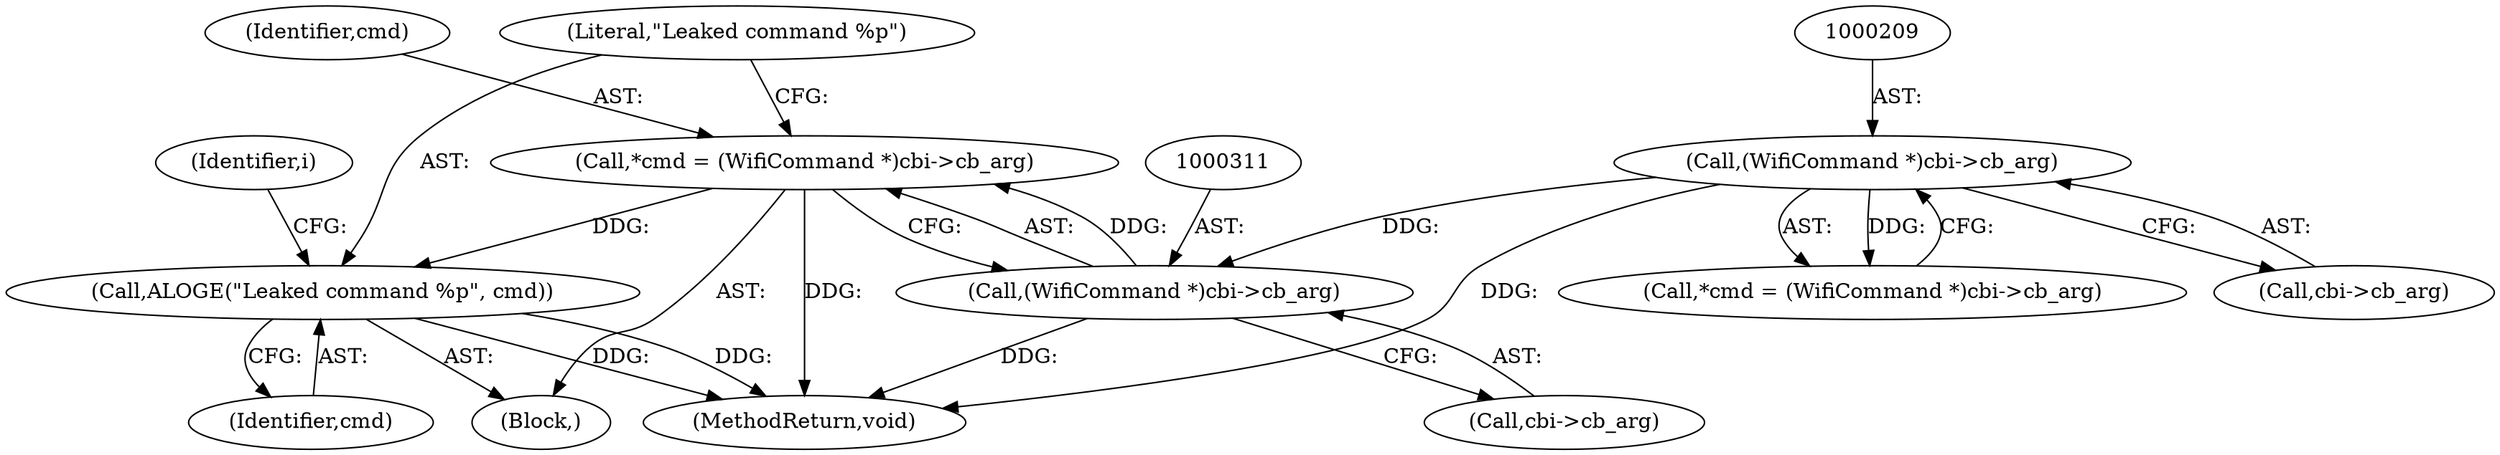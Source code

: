 digraph "0_Android_2c5a4fac8bc8198f6a2635ede776f8de40a0c3e1@pointer" {
"1000315" [label="(Call,ALOGE(\"Leaked command %p\", cmd))"];
"1000308" [label="(Call,*cmd = (WifiCommand *)cbi->cb_arg)"];
"1000310" [label="(Call,(WifiCommand *)cbi->cb_arg)"];
"1000208" [label="(Call,(WifiCommand *)cbi->cb_arg)"];
"1000206" [label="(Call,*cmd = (WifiCommand *)cbi->cb_arg)"];
"1000309" [label="(Identifier,cmd)"];
"1000296" [label="(Identifier,i)"];
"1000317" [label="(Identifier,cmd)"];
"1000316" [label="(Literal,\"Leaked command %p\")"];
"1000308" [label="(Call,*cmd = (WifiCommand *)cbi->cb_arg)"];
"1000208" [label="(Call,(WifiCommand *)cbi->cb_arg)"];
"1000310" [label="(Call,(WifiCommand *)cbi->cb_arg)"];
"1000315" [label="(Call,ALOGE(\"Leaked command %p\", cmd))"];
"1000297" [label="(Block,)"];
"1000210" [label="(Call,cbi->cb_arg)"];
"1000325" [label="(MethodReturn,void)"];
"1000312" [label="(Call,cbi->cb_arg)"];
"1000315" -> "1000297"  [label="AST: "];
"1000315" -> "1000317"  [label="CFG: "];
"1000316" -> "1000315"  [label="AST: "];
"1000317" -> "1000315"  [label="AST: "];
"1000296" -> "1000315"  [label="CFG: "];
"1000315" -> "1000325"  [label="DDG: "];
"1000315" -> "1000325"  [label="DDG: "];
"1000308" -> "1000315"  [label="DDG: "];
"1000308" -> "1000297"  [label="AST: "];
"1000308" -> "1000310"  [label="CFG: "];
"1000309" -> "1000308"  [label="AST: "];
"1000310" -> "1000308"  [label="AST: "];
"1000316" -> "1000308"  [label="CFG: "];
"1000308" -> "1000325"  [label="DDG: "];
"1000310" -> "1000308"  [label="DDG: "];
"1000310" -> "1000312"  [label="CFG: "];
"1000311" -> "1000310"  [label="AST: "];
"1000312" -> "1000310"  [label="AST: "];
"1000310" -> "1000325"  [label="DDG: "];
"1000208" -> "1000310"  [label="DDG: "];
"1000208" -> "1000206"  [label="AST: "];
"1000208" -> "1000210"  [label="CFG: "];
"1000209" -> "1000208"  [label="AST: "];
"1000210" -> "1000208"  [label="AST: "];
"1000206" -> "1000208"  [label="CFG: "];
"1000208" -> "1000325"  [label="DDG: "];
"1000208" -> "1000206"  [label="DDG: "];
}
